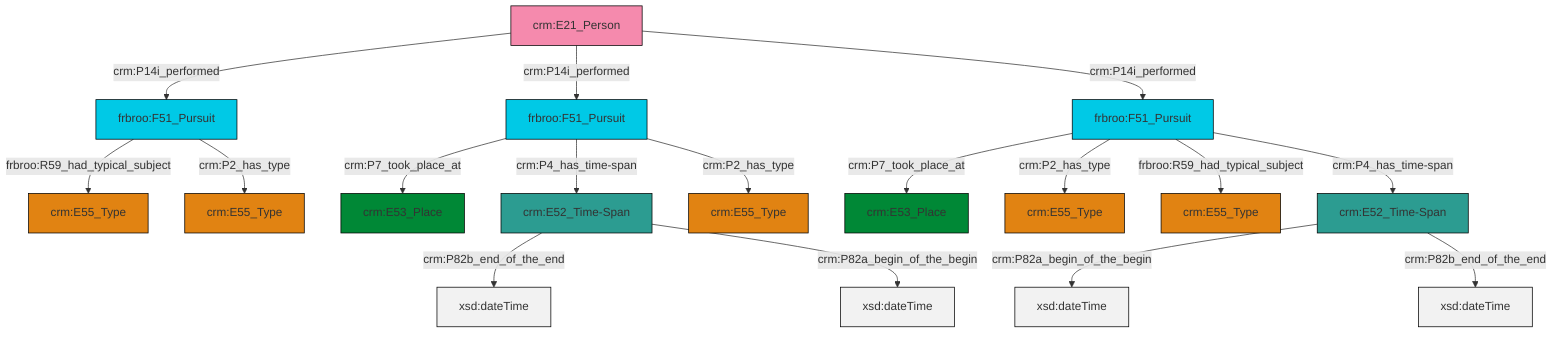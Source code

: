graph TD
classDef Literal fill:#f2f2f2,stroke:#000000;
classDef CRM_Entity fill:#FFFFFF,stroke:#000000;
classDef Temporal_Entity fill:#00C9E6, stroke:#000000;
classDef Type fill:#E18312, stroke:#000000;
classDef Time-Span fill:#2C9C91, stroke:#000000;
classDef Appellation fill:#FFEB7F, stroke:#000000;
classDef Place fill:#008836, stroke:#000000;
classDef Persistent_Item fill:#B266B2, stroke:#000000;
classDef Conceptual_Object fill:#FFD700, stroke:#000000;
classDef Physical_Thing fill:#D2B48C, stroke:#000000;
classDef Actor fill:#f58aad, stroke:#000000;
classDef PC_Classes fill:#4ce600, stroke:#000000;
classDef Multi fill:#cccccc,stroke:#000000;

2["frbroo:F51_Pursuit"]:::Temporal_Entity -->|frbroo:R59_had_typical_subject| 6["crm:E55_Type"]:::Type
7["frbroo:F51_Pursuit"]:::Temporal_Entity -->|crm:P7_took_place_at| 8["crm:E53_Place"]:::Place
7["frbroo:F51_Pursuit"]:::Temporal_Entity -->|crm:P2_has_type| 9["crm:E55_Type"]:::Type
18["frbroo:F51_Pursuit"]:::Temporal_Entity -->|crm:P7_took_place_at| 0["crm:E53_Place"]:::Place
20["crm:E21_Person"]:::Actor -->|crm:P14i_performed| 2["frbroo:F51_Pursuit"]:::Temporal_Entity
4["crm:E52_Time-Span"]:::Time-Span -->|crm:P82b_end_of_the_end| 21[xsd:dateTime]:::Literal
18["frbroo:F51_Pursuit"]:::Temporal_Entity -->|crm:P4_has_time-span| 4["crm:E52_Time-Span"]:::Time-Span
20["crm:E21_Person"]:::Actor -->|crm:P14i_performed| 18["frbroo:F51_Pursuit"]:::Temporal_Entity
25["crm:E52_Time-Span"]:::Time-Span -->|crm:P82a_begin_of_the_begin| 26[xsd:dateTime]:::Literal
25["crm:E52_Time-Span"]:::Time-Span -->|crm:P82b_end_of_the_end| 27[xsd:dateTime]:::Literal
7["frbroo:F51_Pursuit"]:::Temporal_Entity -->|frbroo:R59_had_typical_subject| 28["crm:E55_Type"]:::Type
4["crm:E52_Time-Span"]:::Time-Span -->|crm:P82a_begin_of_the_begin| 31[xsd:dateTime]:::Literal
18["frbroo:F51_Pursuit"]:::Temporal_Entity -->|crm:P2_has_type| 12["crm:E55_Type"]:::Type
7["frbroo:F51_Pursuit"]:::Temporal_Entity -->|crm:P4_has_time-span| 25["crm:E52_Time-Span"]:::Time-Span
2["frbroo:F51_Pursuit"]:::Temporal_Entity -->|crm:P2_has_type| 16["crm:E55_Type"]:::Type
20["crm:E21_Person"]:::Actor -->|crm:P14i_performed| 7["frbroo:F51_Pursuit"]:::Temporal_Entity